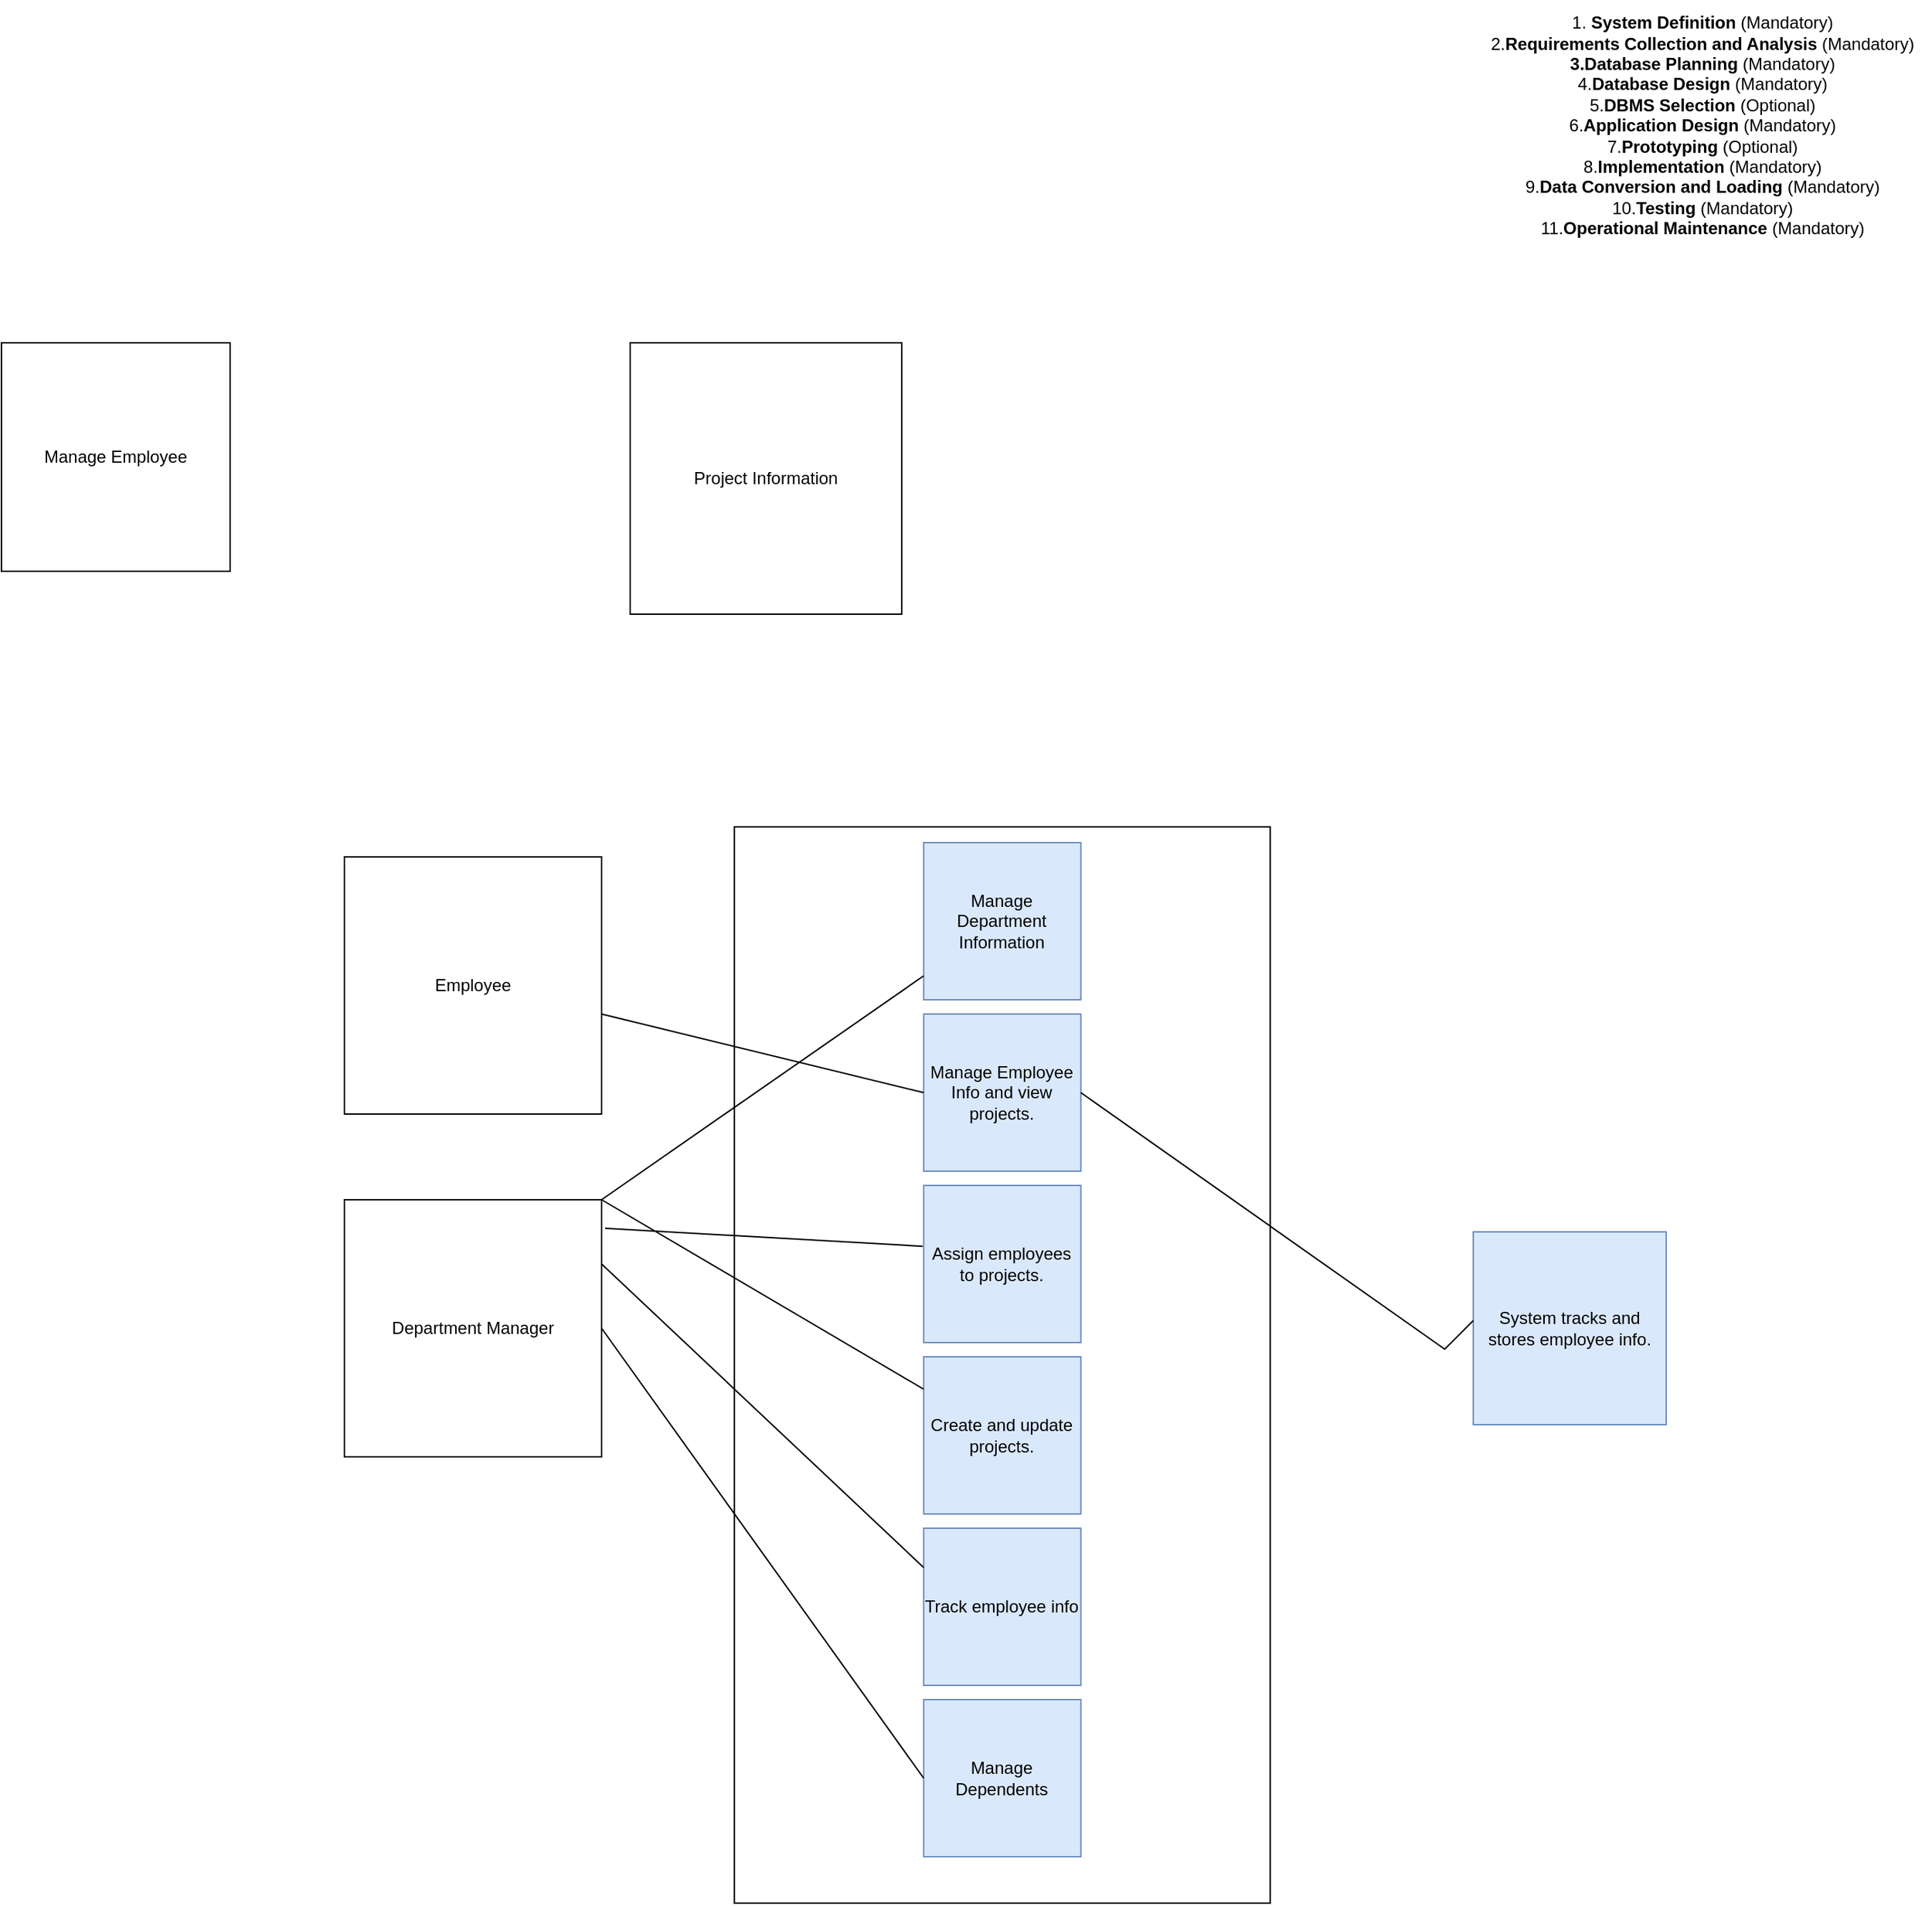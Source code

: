 <mxfile version="24.7.17">
  <diagram name="Page-1" id="6ZlH9_EwlkaryYHFHmXt">
    <mxGraphModel dx="2810" dy="966" grid="1" gridSize="10" guides="1" tooltips="1" connect="1" arrows="1" fold="1" page="1" pageScale="1" pageWidth="850" pageHeight="1100" math="0" shadow="0">
      <root>
        <mxCell id="0" />
        <mxCell id="1" parent="0" />
        <mxCell id="Yg8UiZUzxJEBoRSByH26-1" value="1. &lt;b&gt;System Definition&lt;/b&gt; (Mandatory)&lt;div&gt;2.&lt;strong&gt;Requirements Collection and Analysis&lt;/strong&gt; (Mandatory)&lt;br&gt;&lt;div&gt;&lt;strong&gt;3.Database Planning&lt;/strong&gt; (Mandatory)&lt;br&gt;&lt;/div&gt;&lt;/div&gt;&lt;div&gt;4.&lt;strong style=&quot;background-color: initial;&quot;&gt;Database Design&lt;/strong&gt;&lt;span style=&quot;background-color: initial;&quot;&gt; (Mandatory)&lt;/span&gt;&lt;/div&gt;&lt;div&gt;&lt;span style=&quot;background-color: initial;&quot;&gt;5.&lt;/span&gt;&lt;strong style=&quot;background-color: initial;&quot;&gt;DBMS Selection&lt;/strong&gt;&lt;span style=&quot;background-color: initial;&quot;&gt; (Optional)&lt;/span&gt;&lt;/div&gt;&lt;div&gt;&lt;span style=&quot;background-color: initial;&quot;&gt;6.&lt;/span&gt;&lt;strong style=&quot;background-color: initial;&quot;&gt;Application Design&lt;/strong&gt;&lt;span style=&quot;background-color: initial;&quot;&gt; (Mandatory)&lt;/span&gt;&lt;/div&gt;&lt;div&gt;&lt;span style=&quot;background-color: initial;&quot;&gt;7.&lt;/span&gt;&lt;strong style=&quot;background-color: initial;&quot;&gt;Prototyping&lt;/strong&gt;&lt;span style=&quot;background-color: initial;&quot;&gt; (Optional)&lt;/span&gt;&lt;/div&gt;&lt;div&gt;&lt;span style=&quot;background-color: initial;&quot;&gt;8.&lt;/span&gt;&lt;strong style=&quot;background-color: initial;&quot;&gt;Implementation&lt;/strong&gt;&lt;span style=&quot;background-color: initial;&quot;&gt; (Mandatory)&lt;/span&gt;&lt;/div&gt;&lt;div&gt;&lt;span style=&quot;background-color: initial;&quot;&gt;9.&lt;/span&gt;&lt;strong style=&quot;background-color: initial;&quot;&gt;Data Conversion and Loading&lt;/strong&gt;&lt;span style=&quot;background-color: initial;&quot;&gt; (Mandatory)&lt;/span&gt;&lt;/div&gt;&lt;div&gt;&lt;span style=&quot;background-color: initial;&quot;&gt;10.&lt;/span&gt;&lt;strong style=&quot;background-color: initial;&quot;&gt;Testing&lt;/strong&gt;&lt;span style=&quot;background-color: initial;&quot;&gt; (Mandatory)&lt;/span&gt;&lt;/div&gt;&lt;div&gt;&lt;span style=&quot;background-color: initial;&quot;&gt;11.&lt;/span&gt;&lt;strong style=&quot;background-color: initial;&quot;&gt;Operational Maintenance&lt;/strong&gt;&lt;span style=&quot;background-color: initial;&quot;&gt; (Mandatory)&lt;/span&gt;&lt;/div&gt;&lt;div&gt;&lt;span style=&quot;background-color: initial;&quot;&gt;&lt;br&gt;&lt;/span&gt;&lt;/div&gt;" style="text;html=1;align=center;verticalAlign=middle;resizable=0;points=[];autosize=1;strokeColor=none;fillColor=none;" parent="1" vertex="1">
          <mxGeometry x="440" y="10" width="320" height="190" as="geometry" />
        </mxCell>
        <mxCell id="CORaWqAfwDUjmtlUc-3Y-1" value="Manage Employee" style="whiteSpace=wrap;html=1;aspect=fixed;" parent="1" vertex="1">
          <mxGeometry x="-590" y="250" width="160" height="160" as="geometry" />
        </mxCell>
        <mxCell id="CORaWqAfwDUjmtlUc-3Y-3" value="Project Information" style="whiteSpace=wrap;html=1;aspect=fixed;" parent="1" vertex="1">
          <mxGeometry x="-150" y="250" width="190" height="190" as="geometry" />
        </mxCell>
        <mxCell id="CORaWqAfwDUjmtlUc-3Y-4" value="Employee" style="whiteSpace=wrap;html=1;aspect=fixed;" parent="1" vertex="1">
          <mxGeometry x="-350" y="610" width="180" height="180" as="geometry" />
        </mxCell>
        <mxCell id="CORaWqAfwDUjmtlUc-3Y-5" value="Department Manager" style="whiteSpace=wrap;html=1;aspect=fixed;" parent="1" vertex="1">
          <mxGeometry x="-350" y="850" width="180" height="180" as="geometry" />
        </mxCell>
        <mxCell id="CORaWqAfwDUjmtlUc-3Y-7" value="" style="rounded=0;whiteSpace=wrap;html=1;rotation=-90;" parent="1" vertex="1">
          <mxGeometry x="-266.42" y="778.24" width="753.58" height="374.99" as="geometry" />
        </mxCell>
        <mxCell id="CORaWqAfwDUjmtlUc-3Y-8" value="Manage Department Information" style="whiteSpace=wrap;html=1;aspect=fixed;fillColor=#dae8fc;strokeColor=#6c8ebf;" parent="1" vertex="1">
          <mxGeometry x="55.37" y="600" width="110" height="110" as="geometry" />
        </mxCell>
        <mxCell id="CORaWqAfwDUjmtlUc-3Y-9" value="Manage Employee Info and view projects.&lt;span style=&quot;color: rgba(0, 0, 0, 0); font-family: monospace; font-size: 0px; text-align: start; text-wrap: nowrap;&quot;&gt;%3CmxGraphModel%3E%3Croot%3E%3CmxCell%20id%3D%220%22%2F%3E%3CmxCell%20id%3D%221%22%20parent%3D%220%22%2F%3E%3CmxCell%20id%3D%222%22%20value%3D%22Manage%20Department%20Information%22%20style%3D%22whiteSpace%3Dwrap%3Bhtml%3D1%3Baspect%3Dfixed%3BfillColor%3D%23dae8fc%3BstrokeColor%3D%236c8ebf%3B%22%20vertex%3D%221%22%20parent%3D%221%22%3E%3CmxGeometry%20x%3D%2255.37%22%20y%3D%22600%22%20width%3D%22110%22%20height%3D%22110%22%20as%3D%22geometry%22%2F%3E%3C%2FmxCell%3E%3C%2Froot%3E%3C%2FmxGraphModel%3E&lt;/span&gt;" style="whiteSpace=wrap;html=1;aspect=fixed;fillColor=#dae8fc;strokeColor=#6c8ebf;" parent="1" vertex="1">
          <mxGeometry x="55.37" y="720" width="110" height="110" as="geometry" />
        </mxCell>
        <mxCell id="CORaWqAfwDUjmtlUc-3Y-10" value="Assign employees to projects&lt;span style=&quot;color: rgba(0, 0, 0, 0); font-family: monospace; font-size: 0px; text-align: start; text-wrap: nowrap;&quot;&gt;%3CmxGraphModel%3E%3Croot%3E%3CmxCell%20id%3D%220%22%2F%3E%3CmxCell%20id%3D%221%22%20parent%3D%220%22%2F%3E%3CmxCell%20id%3D%222%22%20value%3D%22Manage%20Employee%20Info%20and%20view%20projects.%26lt%3Bspan%20style%3D%26quot%3Bcolor%3A%20rgba(0%2C%200%2C%200%2C%200)%3B%20font-family%3A%20monospace%3B%20font-size%3A%200px%3B%20text-align%3A%20start%3B%20text-wrap%3A%20nowrap%3B%26quot%3B%26gt%3B%253CmxGraphModel%253E%253Croot%253E%253CmxCell%2520id%253D%25220%2522%252F%253E%253CmxCell%2520id%253D%25221%2522%2520parent%253D%25220%2522%252F%253E%253CmxCell%2520id%253D%25222%2522%2520value%253D%2522Manage%2520Department%2520Information%2522%2520style%253D%2522whiteSpace%253Dwrap%253Bhtml%253D1%253Baspect%253Dfixed%253BfillColor%253D%2523dae8fc%253BstrokeColor%253D%25236c8ebf%253B%2522%2520vertex%253D%25221%2522%2520parent%253D%25221%2522%253E%253CmxGeometry%2520x%253D%252255.37%2522%2520y%253D%2522600%2522%2520width%253D%2522110%2522%2520height%253D%2522110%2522%2520as%253D%2522geometry%2522%252F%253E%253C%252FmxCell%253E%253C%252Froot%253E%253C%252FmxGraphModel%253E%26lt%3B%2Fspan%26gt%3B%22%20style%3D%22whiteSpace%3Dwrap%3Bhtml%3D1%3Baspect%3Dfixed%3BfillColor%3D%23dae8fc%3BstrokeColor%3D%236c8ebf%3B%22%20vertex%3D%221%22%20parent%3D%221%22%3E%3CmxGeometry%20x%3D%2255.37%22%20y%3D%22720%22%20width%3D%22110%22%20height%3D%22110%22%20as%3D%22geometry%22%2F%3E%3C%2FmxCell%3E%3C%2Froot%3E%3C%2FmxGraphModel%3E&lt;/span&gt;." style="whiteSpace=wrap;html=1;aspect=fixed;fillColor=#dae8fc;strokeColor=#6c8ebf;" parent="1" vertex="1">
          <mxGeometry x="55.37" y="840" width="110" height="110" as="geometry" />
        </mxCell>
        <mxCell id="CORaWqAfwDUjmtlUc-3Y-11" value="Create and update projects." style="whiteSpace=wrap;html=1;aspect=fixed;fillColor=#dae8fc;strokeColor=#6c8ebf;" parent="1" vertex="1">
          <mxGeometry x="55.37" y="960" width="110" height="110" as="geometry" />
        </mxCell>
        <mxCell id="CORaWqAfwDUjmtlUc-3Y-12" value="Track employee info" style="whiteSpace=wrap;html=1;aspect=fixed;fillColor=#dae8fc;strokeColor=#6c8ebf;" parent="1" vertex="1">
          <mxGeometry x="55.37" y="1080" width="110" height="110" as="geometry" />
        </mxCell>
        <mxCell id="CORaWqAfwDUjmtlUc-3Y-13" value="Manage Dependents" style="whiteSpace=wrap;html=1;aspect=fixed;fillColor=#dae8fc;strokeColor=#6c8ebf;" parent="1" vertex="1">
          <mxGeometry x="55.37" y="1200" width="110" height="110" as="geometry" />
        </mxCell>
        <mxCell id="CORaWqAfwDUjmtlUc-3Y-14" value="System tracks and stores employee info." style="whiteSpace=wrap;html=1;aspect=fixed;fillColor=#dae8fc;strokeColor=#6c8ebf;" parent="1" vertex="1">
          <mxGeometry x="440" y="872.5" width="135" height="135" as="geometry" />
        </mxCell>
        <mxCell id="CORaWqAfwDUjmtlUc-3Y-15" value="" style="endArrow=none;html=1;rounded=0;exitX=1;exitY=0.5;exitDx=0;exitDy=0;entryX=0;entryY=0.5;entryDx=0;entryDy=0;" parent="1" source="CORaWqAfwDUjmtlUc-3Y-5" target="CORaWqAfwDUjmtlUc-3Y-13" edge="1">
          <mxGeometry width="50" height="50" relative="1" as="geometry">
            <mxPoint x="-80" y="970" as="sourcePoint" />
            <mxPoint x="-30" y="920" as="targetPoint" />
          </mxGeometry>
        </mxCell>
        <mxCell id="CORaWqAfwDUjmtlUc-3Y-16" value="" style="endArrow=none;html=1;rounded=0;exitX=1;exitY=0.25;exitDx=0;exitDy=0;entryX=0;entryY=0.25;entryDx=0;entryDy=0;" parent="1" source="CORaWqAfwDUjmtlUc-3Y-5" target="CORaWqAfwDUjmtlUc-3Y-12" edge="1">
          <mxGeometry width="50" height="50" relative="1" as="geometry">
            <mxPoint x="-180" y="910" as="sourcePoint" />
            <mxPoint x="45" y="1225" as="targetPoint" />
          </mxGeometry>
        </mxCell>
        <mxCell id="CORaWqAfwDUjmtlUc-3Y-17" value="" style="endArrow=none;html=1;rounded=0;exitX=1;exitY=0.25;exitDx=0;exitDy=0;" parent="1" target="CORaWqAfwDUjmtlUc-3Y-11" edge="1">
          <mxGeometry width="50" height="50" relative="1" as="geometry">
            <mxPoint x="-170" y="850" as="sourcePoint" />
            <mxPoint x="55" y="1063" as="targetPoint" />
          </mxGeometry>
        </mxCell>
        <mxCell id="CORaWqAfwDUjmtlUc-3Y-18" value="" style="endArrow=none;html=1;rounded=0;exitX=1;exitY=0.25;exitDx=0;exitDy=0;entryX=-0.006;entryY=0.387;entryDx=0;entryDy=0;entryPerimeter=0;" parent="1" target="CORaWqAfwDUjmtlUc-3Y-10" edge="1">
          <mxGeometry width="50" height="50" relative="1" as="geometry">
            <mxPoint x="-167.5" y="870" as="sourcePoint" />
            <mxPoint x="57.5" y="1003" as="targetPoint" />
          </mxGeometry>
        </mxCell>
        <mxCell id="CORaWqAfwDUjmtlUc-3Y-19" value="" style="endArrow=none;html=1;rounded=0;exitX=1;exitY=0.25;exitDx=0;exitDy=0;entryX=0;entryY=0.5;entryDx=0;entryDy=0;" parent="1" target="CORaWqAfwDUjmtlUc-3Y-9" edge="1">
          <mxGeometry width="50" height="50" relative="1" as="geometry">
            <mxPoint x="-170" y="720" as="sourcePoint" />
            <mxPoint x="52.5" y="733" as="targetPoint" />
          </mxGeometry>
        </mxCell>
        <mxCell id="CORaWqAfwDUjmtlUc-3Y-20" value="" style="endArrow=none;html=1;rounded=0;" parent="1" target="CORaWqAfwDUjmtlUc-3Y-8" edge="1">
          <mxGeometry width="50" height="50" relative="1" as="geometry">
            <mxPoint x="-170" y="850" as="sourcePoint" />
            <mxPoint x="-120" y="800" as="targetPoint" />
          </mxGeometry>
        </mxCell>
        <mxCell id="CORaWqAfwDUjmtlUc-3Y-21" value="" style="endArrow=none;html=1;rounded=0;exitX=1;exitY=0.5;exitDx=0;exitDy=0;" parent="1" source="CORaWqAfwDUjmtlUc-3Y-9" edge="1">
          <mxGeometry width="50" height="50" relative="1" as="geometry">
            <mxPoint x="390" y="984.66" as="sourcePoint" />
            <mxPoint x="440" y="934.66" as="targetPoint" />
            <Array as="points">
              <mxPoint x="420" y="954.66" />
            </Array>
          </mxGeometry>
        </mxCell>
      </root>
    </mxGraphModel>
  </diagram>
</mxfile>
